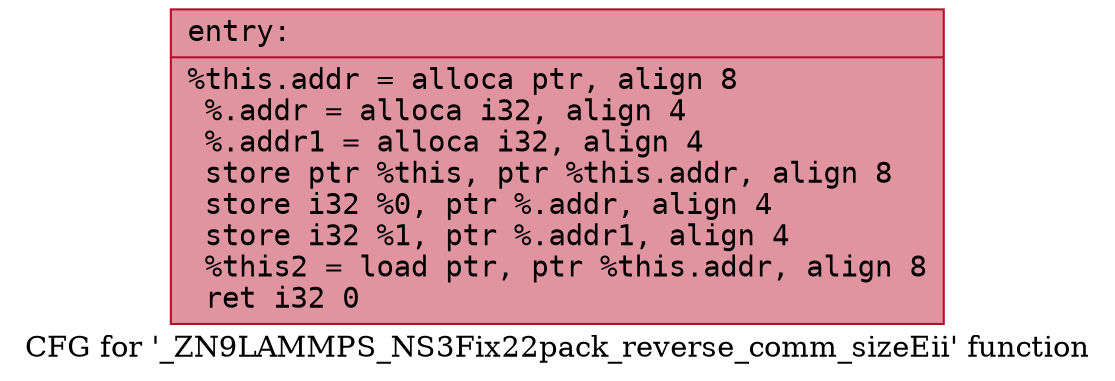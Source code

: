 digraph "CFG for '_ZN9LAMMPS_NS3Fix22pack_reverse_comm_sizeEii' function" {
	label="CFG for '_ZN9LAMMPS_NS3Fix22pack_reverse_comm_sizeEii' function";

	Node0x560f40cb3eb0 [shape=record,color="#b70d28ff", style=filled, fillcolor="#b70d2870" fontname="Courier",label="{entry:\l|  %this.addr = alloca ptr, align 8\l  %.addr = alloca i32, align 4\l  %.addr1 = alloca i32, align 4\l  store ptr %this, ptr %this.addr, align 8\l  store i32 %0, ptr %.addr, align 4\l  store i32 %1, ptr %.addr1, align 4\l  %this2 = load ptr, ptr %this.addr, align 8\l  ret i32 0\l}"];
}
